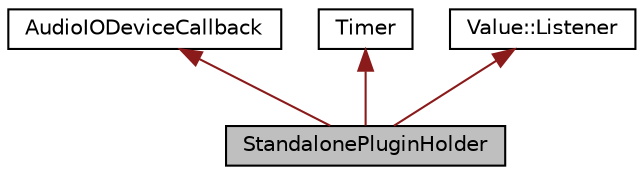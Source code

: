digraph "StandalonePluginHolder"
{
  bgcolor="transparent";
  edge [fontname="Helvetica",fontsize="10",labelfontname="Helvetica",labelfontsize="10"];
  node [fontname="Helvetica",fontsize="10",shape=record];
  Node0 [label="StandalonePluginHolder",height=0.2,width=0.4,color="black", fillcolor="grey75", style="filled", fontcolor="black"];
  Node1 -> Node0 [dir="back",color="firebrick4",fontsize="10",style="solid",fontname="Helvetica"];
  Node1 [label="AudioIODeviceCallback",height=0.2,width=0.4,color="black",URL="$classAudioIODeviceCallback.html",tooltip="One of these is passed to an AudioIODevice object to stream the audio data in and out..."];
  Node2 -> Node0 [dir="back",color="firebrick4",fontsize="10",style="solid",fontname="Helvetica"];
  Node2 [label="Timer",height=0.2,width=0.4,color="black",URL="$classTimer.html",tooltip="Makes repeated callbacks to a virtual method at a specified time interval. "];
  Node3 -> Node0 [dir="back",color="firebrick4",fontsize="10",style="solid",fontname="Helvetica"];
  Node3 [label="Value::Listener",height=0.2,width=0.4,color="black",URL="$classValue_1_1Listener.html",tooltip="Receives callbacks when a Value object changes. "];
}

